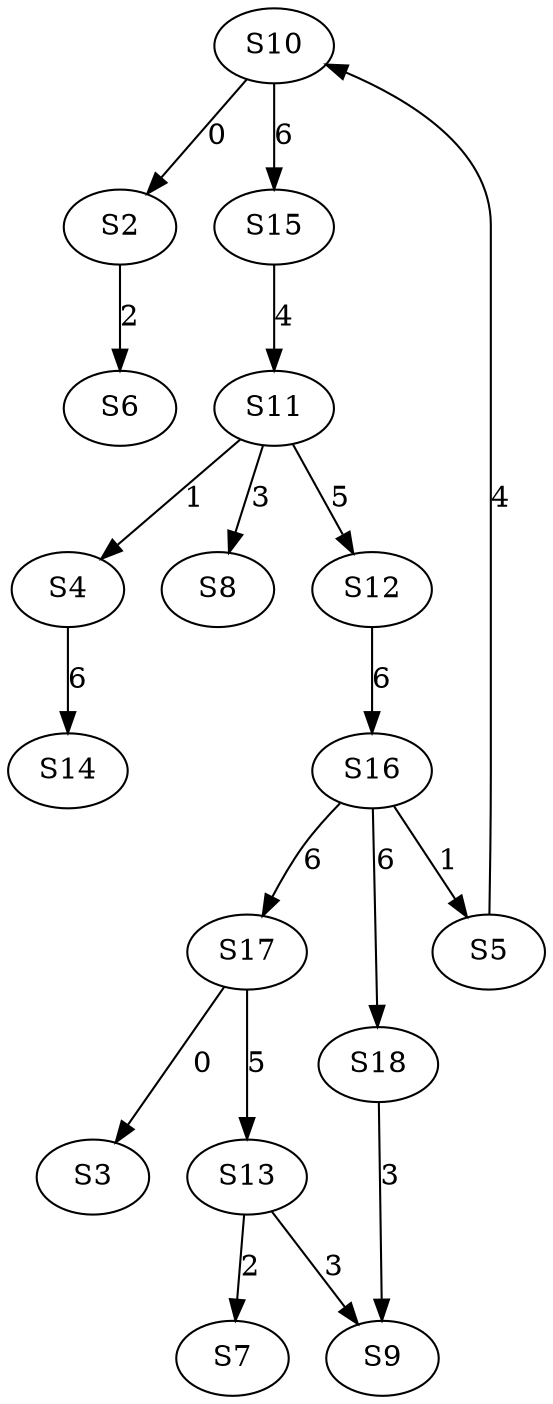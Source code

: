 strict digraph {
	S10 -> S2 [ label = 0 ];
	S17 -> S3 [ label = 0 ];
	S11 -> S4 [ label = 1 ];
	S16 -> S5 [ label = 1 ];
	S2 -> S6 [ label = 2 ];
	S13 -> S7 [ label = 2 ];
	S11 -> S8 [ label = 3 ];
	S18 -> S9 [ label = 3 ];
	S5 -> S10 [ label = 4 ];
	S15 -> S11 [ label = 4 ];
	S11 -> S12 [ label = 5 ];
	S17 -> S13 [ label = 5 ];
	S4 -> S14 [ label = 6 ];
	S10 -> S15 [ label = 6 ];
	S12 -> S16 [ label = 6 ];
	S16 -> S17 [ label = 6 ];
	S16 -> S18 [ label = 6 ];
	S13 -> S9 [ label = 3 ];
}